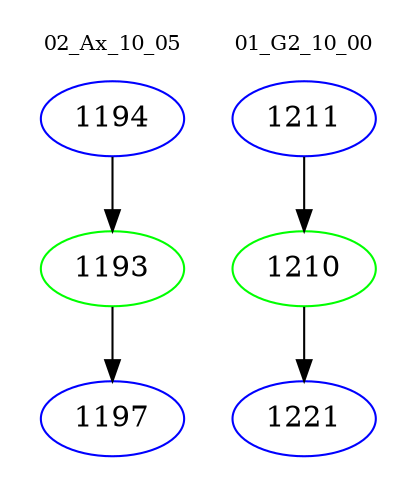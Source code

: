 digraph{
subgraph cluster_0 {
color = white
label = "02_Ax_10_05";
fontsize=10;
T0_1194 [label="1194", color="blue"]
T0_1194 -> T0_1193 [color="black"]
T0_1193 [label="1193", color="green"]
T0_1193 -> T0_1197 [color="black"]
T0_1197 [label="1197", color="blue"]
}
subgraph cluster_1 {
color = white
label = "01_G2_10_00";
fontsize=10;
T1_1211 [label="1211", color="blue"]
T1_1211 -> T1_1210 [color="black"]
T1_1210 [label="1210", color="green"]
T1_1210 -> T1_1221 [color="black"]
T1_1221 [label="1221", color="blue"]
}
}
